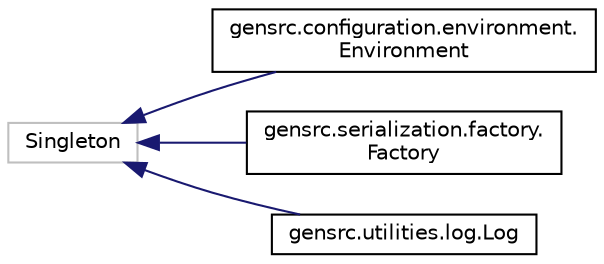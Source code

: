digraph "Graphical Class Hierarchy"
{
  edge [fontname="Helvetica",fontsize="10",labelfontname="Helvetica",labelfontsize="10"];
  node [fontname="Helvetica",fontsize="10",shape=record];
  rankdir="LR";
  Node2 [label="Singleton",height=0.2,width=0.4,color="grey75", fillcolor="white", style="filled"];
  Node2 -> Node0 [dir="back",color="midnightblue",fontsize="10",style="solid",fontname="Helvetica"];
  Node0 [label="gensrc.configuration.environment.\lEnvironment",height=0.2,width=0.4,color="black", fillcolor="white", style="filled",URL="$classgensrc_1_1configuration_1_1environment_1_1_environment.html"];
  Node2 -> Node4 [dir="back",color="midnightblue",fontsize="10",style="solid",fontname="Helvetica"];
  Node4 [label="gensrc.serialization.factory.\lFactory",height=0.2,width=0.4,color="black", fillcolor="white", style="filled",URL="$classgensrc_1_1serialization_1_1factory_1_1_factory.html"];
  Node2 -> Node5 [dir="back",color="midnightblue",fontsize="10",style="solid",fontname="Helvetica"];
  Node5 [label="gensrc.utilities.log.Log",height=0.2,width=0.4,color="black", fillcolor="white", style="filled",URL="$classgensrc_1_1utilities_1_1log_1_1_log.html"];
}
